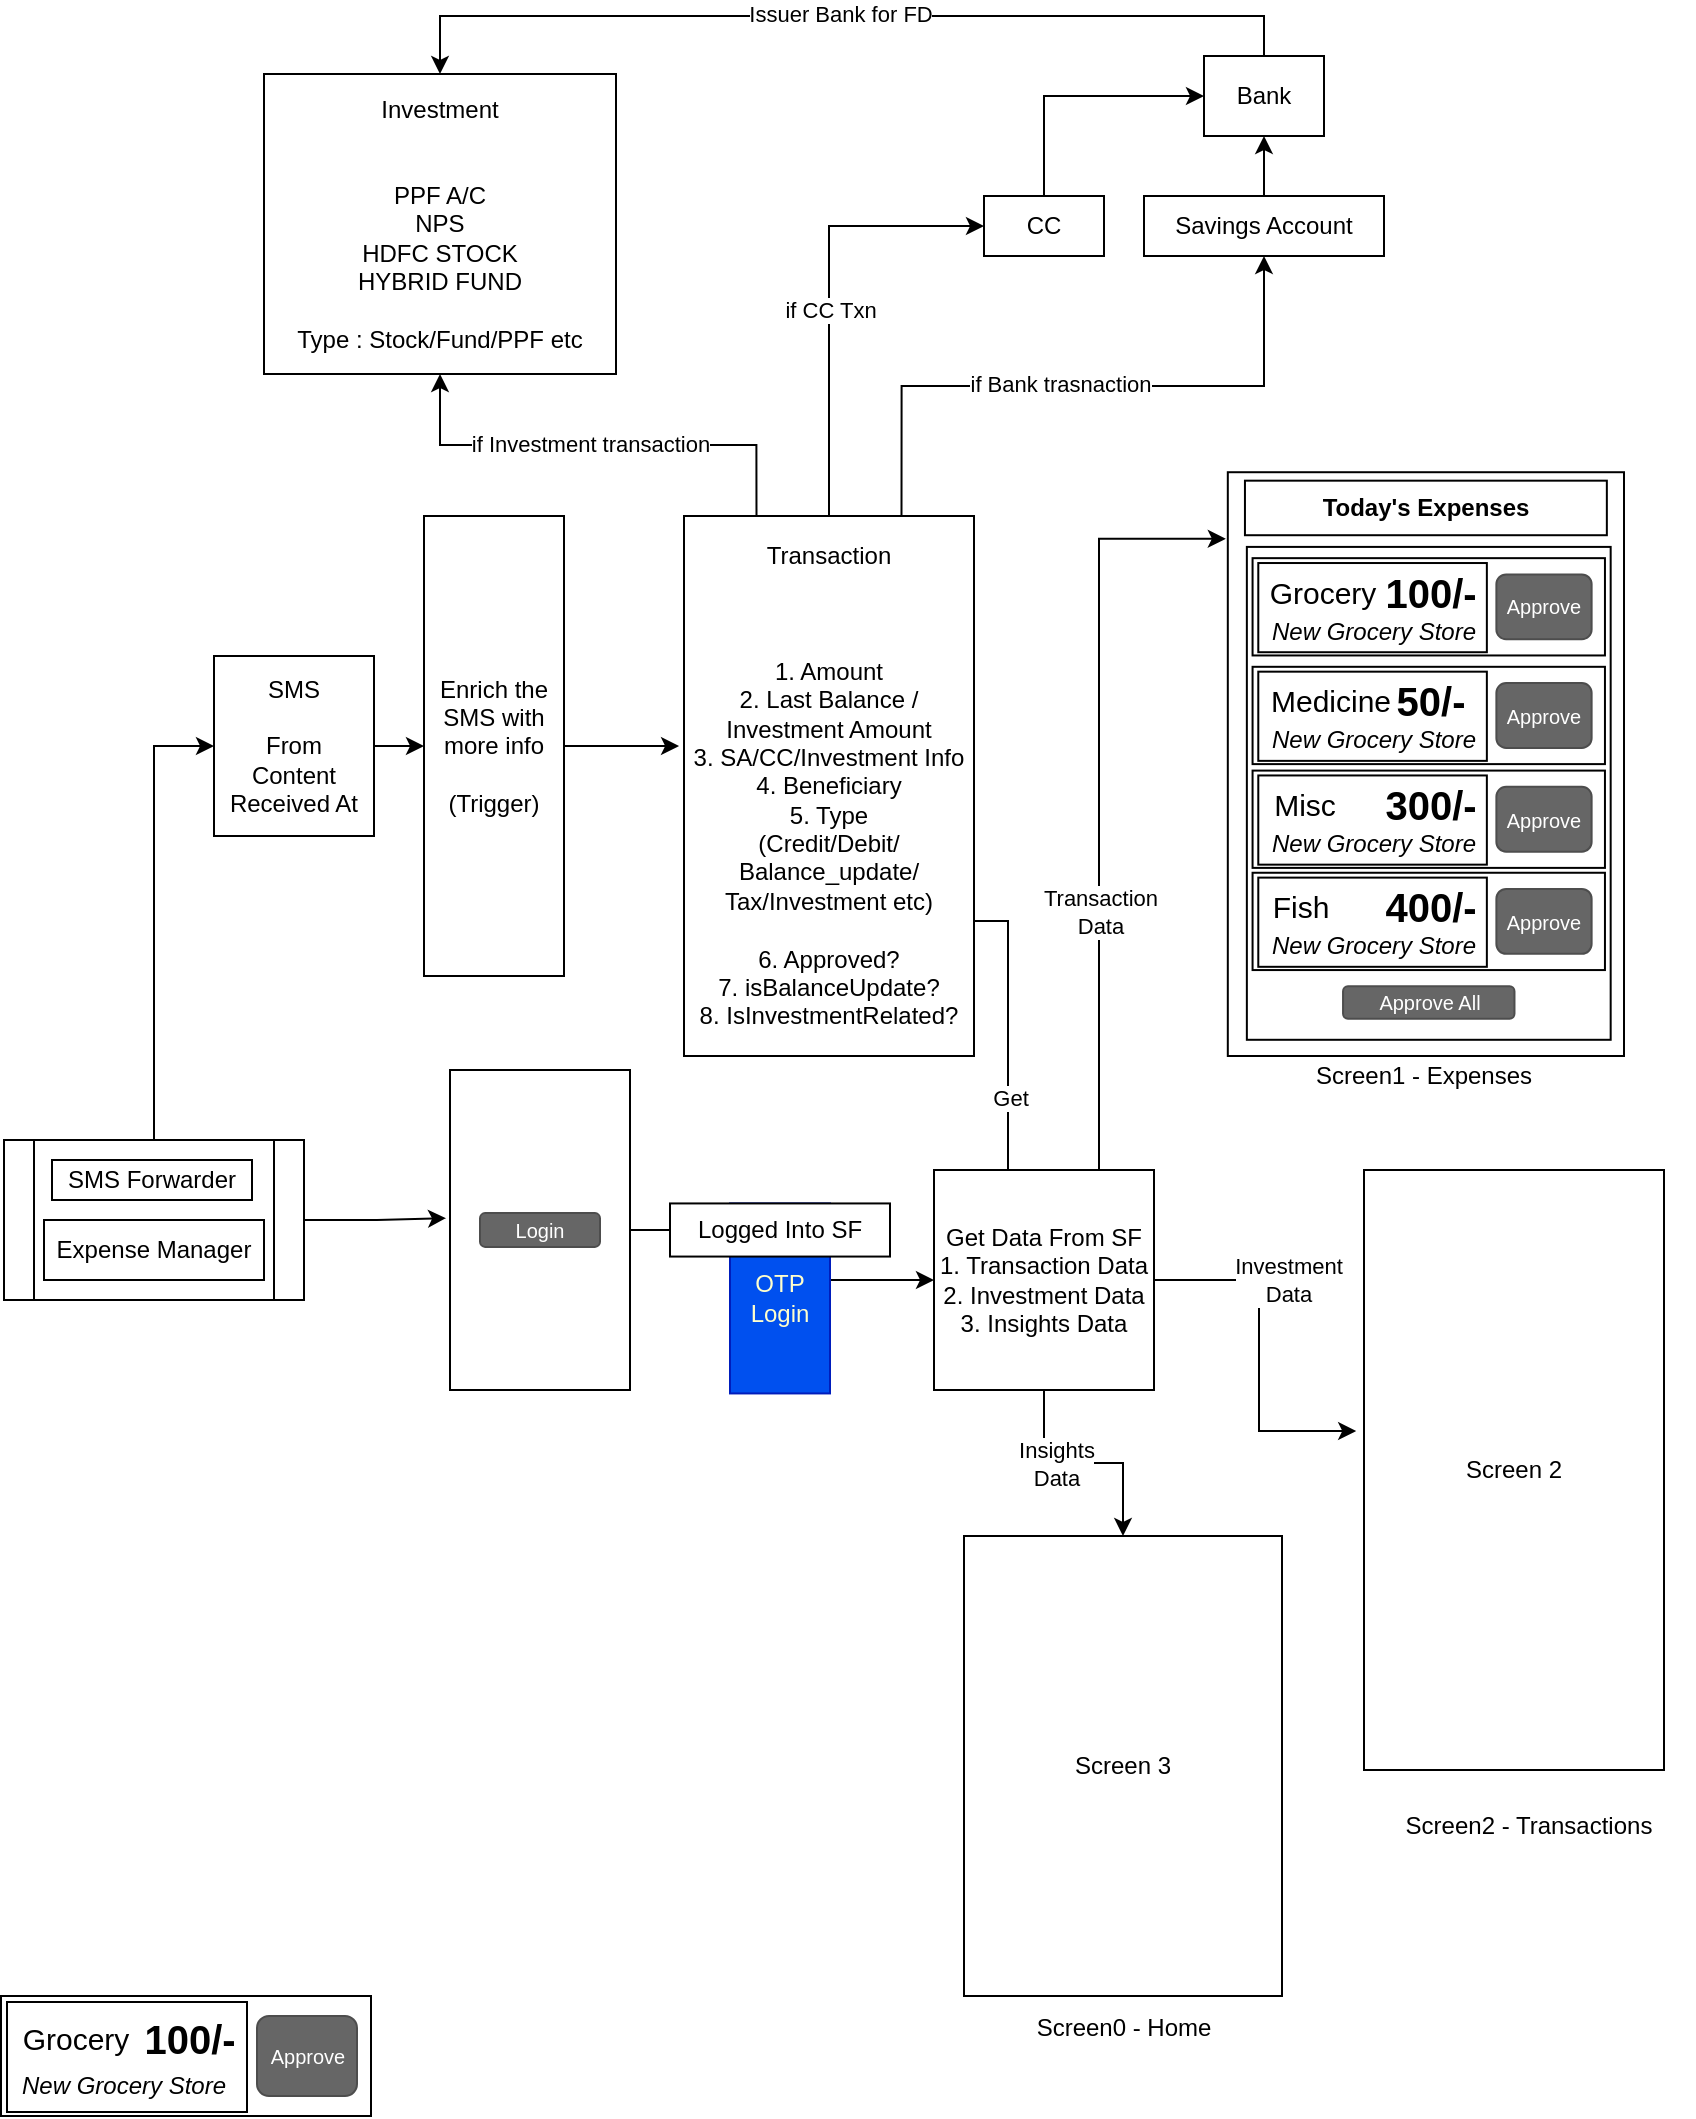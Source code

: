 <mxfile version="22.1.18" type="device">
  <diagram name="Page-1" id="QadR1Ws7vuWXgV3cEc7C">
    <mxGraphModel dx="2074" dy="625" grid="1" gridSize="10" guides="1" tooltips="1" connect="1" arrows="1" fold="1" page="1" pageScale="1" pageWidth="850" pageHeight="1100" math="0" shadow="0">
      <root>
        <mxCell id="0" />
        <mxCell id="1" parent="0" />
        <mxCell id="0C5rQX1WeQnibB30k9b2-41" style="edgeStyle=orthogonalEdgeStyle;rounded=0;orthogonalLoop=1;jettySize=auto;html=1;exitX=0.5;exitY=0;exitDx=0;exitDy=0;entryX=0;entryY=0.5;entryDx=0;entryDy=0;" parent="1" source="0C5rQX1WeQnibB30k9b2-40" target="0C5rQX1WeQnibB30k9b2-3" edge="1">
          <mxGeometry relative="1" as="geometry" />
        </mxCell>
        <mxCell id="0C5rQX1WeQnibB30k9b2-192" style="edgeStyle=orthogonalEdgeStyle;rounded=0;orthogonalLoop=1;jettySize=auto;html=1;exitX=1;exitY=0.75;exitDx=0;exitDy=0;entryX=0.25;entryY=0;entryDx=0;entryDy=0;" parent="1" source="0C5rQX1WeQnibB30k9b2-1" target="0C5rQX1WeQnibB30k9b2-189" edge="1">
          <mxGeometry relative="1" as="geometry">
            <Array as="points">
              <mxPoint x="-311" y="494" />
              <mxPoint x="-311" y="628" />
            </Array>
          </mxGeometry>
        </mxCell>
        <mxCell id="0C5rQX1WeQnibB30k9b2-193" value="Get" style="edgeLabel;html=1;align=center;verticalAlign=middle;resizable=0;points=[];" parent="0C5rQX1WeQnibB30k9b2-192" vertex="1" connectable="0">
          <mxGeometry x="0.228" y="1" relative="1" as="geometry">
            <mxPoint as="offset" />
          </mxGeometry>
        </mxCell>
        <mxCell id="0C5rQX1WeQnibB30k9b2-212" style="edgeStyle=orthogonalEdgeStyle;rounded=0;orthogonalLoop=1;jettySize=auto;html=1;exitX=0.75;exitY=0;exitDx=0;exitDy=0;entryX=0.5;entryY=1;entryDx=0;entryDy=0;" parent="1" source="0C5rQX1WeQnibB30k9b2-1" target="0C5rQX1WeQnibB30k9b2-9" edge="1">
          <mxGeometry relative="1" as="geometry" />
        </mxCell>
        <mxCell id="0C5rQX1WeQnibB30k9b2-213" value="if Bank trasnaction" style="edgeLabel;html=1;align=center;verticalAlign=middle;resizable=0;points=[];" parent="0C5rQX1WeQnibB30k9b2-212" vertex="1" connectable="0">
          <mxGeometry x="-0.076" y="-2" relative="1" as="geometry">
            <mxPoint y="-3" as="offset" />
          </mxGeometry>
        </mxCell>
        <mxCell id="0C5rQX1WeQnibB30k9b2-215" style="edgeStyle=orthogonalEdgeStyle;rounded=0;orthogonalLoop=1;jettySize=auto;html=1;exitX=0.5;exitY=0;exitDx=0;exitDy=0;entryX=0;entryY=0.5;entryDx=0;entryDy=0;" parent="1" source="0C5rQX1WeQnibB30k9b2-1" target="0C5rQX1WeQnibB30k9b2-19" edge="1">
          <mxGeometry relative="1" as="geometry" />
        </mxCell>
        <mxCell id="0C5rQX1WeQnibB30k9b2-216" value="if CC Txn" style="edgeLabel;html=1;align=center;verticalAlign=middle;resizable=0;points=[];" parent="0C5rQX1WeQnibB30k9b2-215" vertex="1" connectable="0">
          <mxGeometry x="-0.062" relative="1" as="geometry">
            <mxPoint y="1" as="offset" />
          </mxGeometry>
        </mxCell>
        <mxCell id="0C5rQX1WeQnibB30k9b2-217" style="edgeStyle=orthogonalEdgeStyle;rounded=0;orthogonalLoop=1;jettySize=auto;html=1;exitX=0.25;exitY=0;exitDx=0;exitDy=0;" parent="1" source="0C5rQX1WeQnibB30k9b2-1" target="0C5rQX1WeQnibB30k9b2-17" edge="1">
          <mxGeometry relative="1" as="geometry" />
        </mxCell>
        <mxCell id="0C5rQX1WeQnibB30k9b2-218" value="if Investment transaction" style="edgeLabel;html=1;align=center;verticalAlign=middle;resizable=0;points=[];" parent="0C5rQX1WeQnibB30k9b2-217" vertex="1" connectable="0">
          <mxGeometry x="0.088" y="2" relative="1" as="geometry">
            <mxPoint x="6" y="-3" as="offset" />
          </mxGeometry>
        </mxCell>
        <mxCell id="0C5rQX1WeQnibB30k9b2-1" value="Transaction&lt;br&gt;&lt;br&gt;&lt;br&gt;&lt;br&gt;1. Amount&lt;br&gt;2. Last Balance / Investment Amount&lt;br&gt;3. SA/CC/Investment Info&lt;br&gt;4. Beneficiary&lt;br&gt;5. Type&lt;br&gt;(Credit/Debit/&lt;br&gt;Balance_update/&lt;br&gt;Tax/Investment&amp;nbsp;etc)&lt;br&gt;&lt;br&gt;6. Approved?&lt;br&gt;7. isBalanceUpdate?&lt;br&gt;8. IsInvestmentRelated?&lt;br&gt;" style="rounded=0;whiteSpace=wrap;html=1;" parent="1" vertex="1">
          <mxGeometry x="-473" y="291" width="145" height="270" as="geometry" />
        </mxCell>
        <mxCell id="0C5rQX1WeQnibB30k9b2-43" style="edgeStyle=orthogonalEdgeStyle;rounded=0;orthogonalLoop=1;jettySize=auto;html=1;exitX=1;exitY=0.5;exitDx=0;exitDy=0;entryX=-0.017;entryY=0.426;entryDx=0;entryDy=0;entryPerimeter=0;" parent="1" source="0C5rQX1WeQnibB30k9b2-2" target="0C5rQX1WeQnibB30k9b2-1" edge="1">
          <mxGeometry relative="1" as="geometry" />
        </mxCell>
        <mxCell id="0C5rQX1WeQnibB30k9b2-2" value="Enrich the SMS with more info&lt;br&gt;&lt;br&gt;(Trigger)" style="rounded=0;whiteSpace=wrap;html=1;" parent="1" vertex="1">
          <mxGeometry x="-603" y="291" width="70" height="230" as="geometry" />
        </mxCell>
        <mxCell id="0C5rQX1WeQnibB30k9b2-102" style="edgeStyle=orthogonalEdgeStyle;rounded=0;orthogonalLoop=1;jettySize=auto;html=1;exitX=1;exitY=0.5;exitDx=0;exitDy=0;" parent="1" source="0C5rQX1WeQnibB30k9b2-3" target="0C5rQX1WeQnibB30k9b2-2" edge="1">
          <mxGeometry relative="1" as="geometry" />
        </mxCell>
        <mxCell id="0C5rQX1WeQnibB30k9b2-3" value="SMS&lt;br&gt;&lt;br&gt;From&lt;br&gt;Content&lt;br&gt;Received At" style="rounded=0;whiteSpace=wrap;html=1;" parent="1" vertex="1">
          <mxGeometry x="-708" y="361" width="80" height="90" as="geometry" />
        </mxCell>
        <mxCell id="0C5rQX1WeQnibB30k9b2-225" style="edgeStyle=orthogonalEdgeStyle;rounded=0;orthogonalLoop=1;jettySize=auto;html=1;exitX=0.5;exitY=0;exitDx=0;exitDy=0;entryX=0.5;entryY=0;entryDx=0;entryDy=0;" parent="1" source="0C5rQX1WeQnibB30k9b2-8" target="0C5rQX1WeQnibB30k9b2-17" edge="1">
          <mxGeometry relative="1" as="geometry" />
        </mxCell>
        <mxCell id="0C5rQX1WeQnibB30k9b2-226" value="Issuer Bank for FD" style="edgeLabel;html=1;align=center;verticalAlign=middle;resizable=0;points=[];" parent="0C5rQX1WeQnibB30k9b2-225" vertex="1" connectable="0">
          <mxGeometry x="0.008" y="1" relative="1" as="geometry">
            <mxPoint y="-2" as="offset" />
          </mxGeometry>
        </mxCell>
        <mxCell id="0C5rQX1WeQnibB30k9b2-8" value="Bank" style="rounded=0;whiteSpace=wrap;html=1;" parent="1" vertex="1">
          <mxGeometry x="-213" y="61" width="60" height="40" as="geometry" />
        </mxCell>
        <mxCell id="0C5rQX1WeQnibB30k9b2-14" style="edgeStyle=orthogonalEdgeStyle;rounded=0;orthogonalLoop=1;jettySize=auto;html=1;exitX=0.5;exitY=0;exitDx=0;exitDy=0;entryX=0.5;entryY=1;entryDx=0;entryDy=0;" parent="1" source="0C5rQX1WeQnibB30k9b2-9" target="0C5rQX1WeQnibB30k9b2-8" edge="1">
          <mxGeometry relative="1" as="geometry" />
        </mxCell>
        <mxCell id="0C5rQX1WeQnibB30k9b2-9" value="Savings Account" style="rounded=0;whiteSpace=wrap;html=1;" parent="1" vertex="1">
          <mxGeometry x="-243" y="131" width="120" height="30" as="geometry" />
        </mxCell>
        <mxCell id="0C5rQX1WeQnibB30k9b2-17" value="Investment&lt;br&gt;&lt;br&gt;&lt;br&gt;PPF A/C&lt;br&gt;NPS&lt;br&gt;HDFC STOCK&lt;br&gt;HYBRID FUND&lt;br&gt;&lt;br&gt;Type : Stock/Fund/PPF etc" style="rounded=0;whiteSpace=wrap;html=1;" parent="1" vertex="1">
          <mxGeometry x="-683" y="70" width="176" height="150" as="geometry" />
        </mxCell>
        <mxCell id="0C5rQX1WeQnibB30k9b2-210" style="edgeStyle=orthogonalEdgeStyle;rounded=0;orthogonalLoop=1;jettySize=auto;html=1;exitX=0.5;exitY=0;exitDx=0;exitDy=0;entryX=0;entryY=0.5;entryDx=0;entryDy=0;" parent="1" source="0C5rQX1WeQnibB30k9b2-19" target="0C5rQX1WeQnibB30k9b2-8" edge="1">
          <mxGeometry relative="1" as="geometry" />
        </mxCell>
        <mxCell id="0C5rQX1WeQnibB30k9b2-19" value="CC" style="rounded=0;whiteSpace=wrap;html=1;" parent="1" vertex="1">
          <mxGeometry x="-323" y="131" width="60" height="30" as="geometry" />
        </mxCell>
        <mxCell id="0C5rQX1WeQnibB30k9b2-46" style="edgeStyle=orthogonalEdgeStyle;rounded=0;orthogonalLoop=1;jettySize=auto;html=1;exitX=1;exitY=0.5;exitDx=0;exitDy=0;entryX=-0.022;entryY=0.463;entryDx=0;entryDy=0;entryPerimeter=0;" parent="1" source="0C5rQX1WeQnibB30k9b2-40" target="0C5rQX1WeQnibB30k9b2-44" edge="1">
          <mxGeometry relative="1" as="geometry" />
        </mxCell>
        <mxCell id="0C5rQX1WeQnibB30k9b2-47" style="edgeStyle=orthogonalEdgeStyle;rounded=0;orthogonalLoop=1;jettySize=auto;html=1;exitX=1;exitY=0.5;exitDx=0;exitDy=0;entryX=0;entryY=0.5;entryDx=0;entryDy=0;" parent="1" source="0C5rQX1WeQnibB30k9b2-44" target="0C5rQX1WeQnibB30k9b2-189" edge="1">
          <mxGeometry relative="1" as="geometry">
            <mxPoint x="-339.96" y="707.9" as="targetPoint" />
          </mxGeometry>
        </mxCell>
        <mxCell id="0C5rQX1WeQnibB30k9b2-103" value="" style="group" parent="1" vertex="1" connectable="0">
          <mxGeometry x="-813" y="603" width="150" height="80" as="geometry" />
        </mxCell>
        <mxCell id="0C5rQX1WeQnibB30k9b2-40" value="" style="shape=process;whiteSpace=wrap;html=1;backgroundOutline=1;" parent="0C5rQX1WeQnibB30k9b2-103" vertex="1">
          <mxGeometry width="150" height="80" as="geometry" />
        </mxCell>
        <mxCell id="0C5rQX1WeQnibB30k9b2-7" value="Expense Manager" style="rounded=0;whiteSpace=wrap;html=1;" parent="0C5rQX1WeQnibB30k9b2-103" vertex="1">
          <mxGeometry x="20" y="40" width="110" height="30" as="geometry" />
        </mxCell>
        <mxCell id="0C5rQX1WeQnibB30k9b2-39" value="SMS Forwarder" style="rounded=0;whiteSpace=wrap;html=1;" parent="0C5rQX1WeQnibB30k9b2-103" vertex="1">
          <mxGeometry x="24" y="10" width="100" height="20" as="geometry" />
        </mxCell>
        <mxCell id="0C5rQX1WeQnibB30k9b2-105" value="OTP&lt;br&gt;Login" style="rounded=0;whiteSpace=wrap;html=1;fillColor=#0050ef;strokeColor=#001DBC;fontColor=#FFFFCC;" parent="1" vertex="1">
          <mxGeometry x="-450" y="634.72" width="50" height="95" as="geometry" />
        </mxCell>
        <mxCell id="0C5rQX1WeQnibB30k9b2-106" value="Logged Into SF" style="rounded=0;whiteSpace=wrap;html=1;" parent="1" vertex="1">
          <mxGeometry x="-480" y="634.72" width="110" height="26.56" as="geometry" />
        </mxCell>
        <mxCell id="0C5rQX1WeQnibB30k9b2-107" value="" style="group" parent="1" vertex="1" connectable="0">
          <mxGeometry x="-590" y="568" width="90" height="160" as="geometry" />
        </mxCell>
        <mxCell id="0C5rQX1WeQnibB30k9b2-44" value="Login" style="rounded=0;whiteSpace=wrap;html=1;" parent="0C5rQX1WeQnibB30k9b2-107" vertex="1">
          <mxGeometry width="90" height="160" as="geometry" />
        </mxCell>
        <mxCell id="0C5rQX1WeQnibB30k9b2-104" value="Login" style="rounded=1;html=1;shadow=0;dashed=0;whiteSpace=wrap;fontSize=10;fillColor=#666666;align=center;strokeColor=#4D4D4D;fontColor=#ffffff;" parent="0C5rQX1WeQnibB30k9b2-107" vertex="1">
          <mxGeometry x="15" y="71.56" width="60" height="16.88" as="geometry" />
        </mxCell>
        <mxCell id="0C5rQX1WeQnibB30k9b2-138" value="" style="group" parent="1" vertex="1" connectable="0">
          <mxGeometry x="-814.5" y="1031" width="185" height="60" as="geometry" />
        </mxCell>
        <mxCell id="0C5rQX1WeQnibB30k9b2-132" value="" style="rounded=0;whiteSpace=wrap;html=1;" parent="0C5rQX1WeQnibB30k9b2-138" vertex="1">
          <mxGeometry width="185" height="60" as="geometry" />
        </mxCell>
        <mxCell id="0C5rQX1WeQnibB30k9b2-133" value="" style="rounded=0;whiteSpace=wrap;html=1;" parent="0C5rQX1WeQnibB30k9b2-138" vertex="1">
          <mxGeometry x="3" y="3" width="120" height="55" as="geometry" />
        </mxCell>
        <mxCell id="0C5rQX1WeQnibB30k9b2-134" value="Approve" style="rounded=1;html=1;shadow=0;dashed=0;whiteSpace=wrap;fontSize=10;fillColor=#666666;align=center;strokeColor=#4D4D4D;fontColor=#ffffff;" parent="0C5rQX1WeQnibB30k9b2-138" vertex="1">
          <mxGeometry x="128" y="10" width="50" height="40" as="geometry" />
        </mxCell>
        <mxCell id="0C5rQX1WeQnibB30k9b2-135" value="Grocery" style="text;html=1;strokeColor=none;fillColor=none;align=center;verticalAlign=middle;whiteSpace=wrap;rounded=0;fontSize=15;" parent="0C5rQX1WeQnibB30k9b2-138" vertex="1">
          <mxGeometry x="7" y="6" width="60" height="30" as="geometry" />
        </mxCell>
        <mxCell id="0C5rQX1WeQnibB30k9b2-136" value="&lt;b&gt;100/-&lt;/b&gt;" style="text;html=1;strokeColor=none;fillColor=none;align=center;verticalAlign=middle;whiteSpace=wrap;rounded=0;fontSize=20;" parent="0C5rQX1WeQnibB30k9b2-138" vertex="1">
          <mxGeometry x="64" y="6" width="60" height="30" as="geometry" />
        </mxCell>
        <mxCell id="0C5rQX1WeQnibB30k9b2-137" value="New Grocery Store" style="text;html=1;strokeColor=none;fillColor=none;align=left;verticalAlign=middle;whiteSpace=wrap;rounded=0;fontStyle=2" parent="0C5rQX1WeQnibB30k9b2-138" vertex="1">
          <mxGeometry x="8" y="35" width="110" height="20" as="geometry" />
        </mxCell>
        <mxCell id="0C5rQX1WeQnibB30k9b2-205" style="edgeStyle=orthogonalEdgeStyle;rounded=0;orthogonalLoop=1;jettySize=auto;html=1;exitX=0.5;exitY=1;exitDx=0;exitDy=0;entryX=0.5;entryY=0;entryDx=0;entryDy=0;" parent="1" source="0C5rQX1WeQnibB30k9b2-189" target="0C5rQX1WeQnibB30k9b2-204" edge="1">
          <mxGeometry relative="1" as="geometry" />
        </mxCell>
        <mxCell id="0C5rQX1WeQnibB30k9b2-206" value="Insights&lt;br&gt;Data" style="edgeLabel;html=1;align=center;verticalAlign=middle;resizable=0;points=[];" parent="0C5rQX1WeQnibB30k9b2-205" vertex="1" connectable="0">
          <mxGeometry x="-0.242" y="1" relative="1" as="geometry">
            <mxPoint y="1" as="offset" />
          </mxGeometry>
        </mxCell>
        <mxCell id="0C5rQX1WeQnibB30k9b2-207" style="edgeStyle=orthogonalEdgeStyle;rounded=0;orthogonalLoop=1;jettySize=auto;html=1;exitX=1;exitY=0.5;exitDx=0;exitDy=0;entryX=-0.026;entryY=0.435;entryDx=0;entryDy=0;entryPerimeter=0;" parent="1" source="0C5rQX1WeQnibB30k9b2-189" target="0C5rQX1WeQnibB30k9b2-203" edge="1">
          <mxGeometry relative="1" as="geometry" />
        </mxCell>
        <mxCell id="0C5rQX1WeQnibB30k9b2-208" value="Investment&lt;br&gt;Data" style="edgeLabel;html=1;align=center;verticalAlign=middle;resizable=0;points=[];" parent="0C5rQX1WeQnibB30k9b2-207" vertex="1" connectable="0">
          <mxGeometry x="-0.47" y="2" relative="1" as="geometry">
            <mxPoint x="20" y="2" as="offset" />
          </mxGeometry>
        </mxCell>
        <mxCell id="0C5rQX1WeQnibB30k9b2-189" value="Get Data From SF&lt;br&gt;1. Transaction Data&lt;br&gt;2. Investment Data&lt;br&gt;3. Insights Data" style="rounded=0;align=center;html=1;whiteSpace=wrap;" parent="1" vertex="1">
          <mxGeometry x="-348" y="618" width="110" height="110" as="geometry" />
        </mxCell>
        <mxCell id="0C5rQX1WeQnibB30k9b2-198" style="edgeStyle=orthogonalEdgeStyle;rounded=0;orthogonalLoop=1;jettySize=auto;html=1;exitX=0.75;exitY=0;exitDx=0;exitDy=0;entryX=-0.005;entryY=0.114;entryDx=0;entryDy=0;entryPerimeter=0;" parent="1" source="0C5rQX1WeQnibB30k9b2-189" target="0C5rQX1WeQnibB30k9b2-108" edge="1">
          <mxGeometry relative="1" as="geometry" />
        </mxCell>
        <mxCell id="0C5rQX1WeQnibB30k9b2-201" value="Transaction&lt;br&gt;Data" style="edgeLabel;html=1;align=center;verticalAlign=middle;resizable=0;points=[];" parent="0C5rQX1WeQnibB30k9b2-198" vertex="1" connectable="0">
          <mxGeometry x="-0.317" relative="1" as="geometry">
            <mxPoint as="offset" />
          </mxGeometry>
        </mxCell>
        <mxCell id="0C5rQX1WeQnibB30k9b2-203" value="Screen 2" style="rounded=0;whiteSpace=wrap;html=1;" parent="1" vertex="1">
          <mxGeometry x="-133" y="618" width="150" height="300" as="geometry" />
        </mxCell>
        <mxCell id="0C5rQX1WeQnibB30k9b2-204" value="Screen 3" style="rounded=0;whiteSpace=wrap;html=1;" parent="1" vertex="1">
          <mxGeometry x="-333" y="801" width="159" height="230" as="geometry" />
        </mxCell>
        <mxCell id="0C5rQX1WeQnibB30k9b2-221" value="" style="group" parent="1" vertex="1" connectable="0">
          <mxGeometry x="-203" y="261" width="200" height="319" as="geometry" />
        </mxCell>
        <mxCell id="0C5rQX1WeQnibB30k9b2-111" value="" style="group" parent="0C5rQX1WeQnibB30k9b2-221" vertex="1" connectable="0">
          <mxGeometry width="200" height="300" as="geometry" />
        </mxCell>
        <mxCell id="0C5rQX1WeQnibB30k9b2-108" value="" style="rounded=0;whiteSpace=wrap;html=1;" parent="0C5rQX1WeQnibB30k9b2-111" vertex="1">
          <mxGeometry x="1.905" y="8.108" width="198.095" height="291.892" as="geometry" />
        </mxCell>
        <mxCell id="0C5rQX1WeQnibB30k9b2-109" value="" style="rounded=0;whiteSpace=wrap;html=1;" parent="0C5rQX1WeQnibB30k9b2-111" vertex="1">
          <mxGeometry x="10.476" y="12.334" width="180.952" height="27.273" as="geometry" />
        </mxCell>
        <mxCell id="0C5rQX1WeQnibB30k9b2-110" value="" style="rounded=0;whiteSpace=wrap;html=1;" parent="0C5rQX1WeQnibB30k9b2-111" vertex="1">
          <mxGeometry x="11.429" y="45.454" width="181.905" height="246.438" as="geometry" />
        </mxCell>
        <mxCell id="0C5rQX1WeQnibB30k9b2-139" value="" style="group" parent="0C5rQX1WeQnibB30k9b2-111" vertex="1" connectable="0">
          <mxGeometry x="14.286" y="51.081" width="176.19" height="48.649" as="geometry" />
        </mxCell>
        <mxCell id="0C5rQX1WeQnibB30k9b2-116" value="" style="rounded=0;whiteSpace=wrap;html=1;" parent="0C5rQX1WeQnibB30k9b2-139" vertex="1">
          <mxGeometry width="176.19" height="48.649" as="geometry" />
        </mxCell>
        <mxCell id="0C5rQX1WeQnibB30k9b2-117" value="" style="rounded=0;whiteSpace=wrap;html=1;" parent="0C5rQX1WeQnibB30k9b2-139" vertex="1">
          <mxGeometry x="2.857" y="2.432" width="114.286" height="44.595" as="geometry" />
        </mxCell>
        <mxCell id="0C5rQX1WeQnibB30k9b2-118" value="Approve" style="rounded=1;html=1;shadow=0;dashed=0;whiteSpace=wrap;fontSize=10;fillColor=#666666;align=center;strokeColor=#4D4D4D;fontColor=#ffffff;" parent="0C5rQX1WeQnibB30k9b2-139" vertex="1">
          <mxGeometry x="121.905" y="8.108" width="47.619" height="32.432" as="geometry" />
        </mxCell>
        <mxCell id="0C5rQX1WeQnibB30k9b2-119" value="Grocery" style="text;html=1;strokeColor=none;fillColor=none;align=center;verticalAlign=middle;whiteSpace=wrap;rounded=0;fontSize=15;" parent="0C5rQX1WeQnibB30k9b2-139" vertex="1">
          <mxGeometry x="6.667" y="4.865" width="57.143" height="24.324" as="geometry" />
        </mxCell>
        <mxCell id="0C5rQX1WeQnibB30k9b2-120" value="&lt;b&gt;100/-&lt;/b&gt;" style="text;html=1;strokeColor=none;fillColor=none;align=center;verticalAlign=middle;whiteSpace=wrap;rounded=0;fontSize=20;" parent="0C5rQX1WeQnibB30k9b2-139" vertex="1">
          <mxGeometry x="60.952" y="4.865" width="57.143" height="24.324" as="geometry" />
        </mxCell>
        <mxCell id="0C5rQX1WeQnibB30k9b2-130" value="New Grocery Store" style="text;html=1;strokeColor=none;fillColor=none;align=left;verticalAlign=middle;whiteSpace=wrap;rounded=0;fontStyle=2" parent="0C5rQX1WeQnibB30k9b2-139" vertex="1">
          <mxGeometry x="7.619" y="28.378" width="104.762" height="16.216" as="geometry" />
        </mxCell>
        <mxCell id="0C5rQX1WeQnibB30k9b2-140" value="" style="group" parent="0C5rQX1WeQnibB30k9b2-111" vertex="1" connectable="0">
          <mxGeometry x="14.286" y="105.405" width="176.19" height="48.649" as="geometry" />
        </mxCell>
        <mxCell id="0C5rQX1WeQnibB30k9b2-141" value="" style="rounded=0;whiteSpace=wrap;html=1;" parent="0C5rQX1WeQnibB30k9b2-140" vertex="1">
          <mxGeometry width="176.19" height="48.649" as="geometry" />
        </mxCell>
        <mxCell id="0C5rQX1WeQnibB30k9b2-142" value="" style="rounded=0;whiteSpace=wrap;html=1;" parent="0C5rQX1WeQnibB30k9b2-140" vertex="1">
          <mxGeometry x="2.857" y="2.432" width="114.286" height="44.595" as="geometry" />
        </mxCell>
        <mxCell id="0C5rQX1WeQnibB30k9b2-143" value="Approve" style="rounded=1;html=1;shadow=0;dashed=0;whiteSpace=wrap;fontSize=10;fillColor=#666666;align=center;strokeColor=#4D4D4D;fontColor=#ffffff;" parent="0C5rQX1WeQnibB30k9b2-140" vertex="1">
          <mxGeometry x="121.905" y="8.108" width="47.619" height="32.432" as="geometry" />
        </mxCell>
        <mxCell id="0C5rQX1WeQnibB30k9b2-144" value="Medicine" style="text;html=1;strokeColor=none;fillColor=none;align=center;verticalAlign=middle;whiteSpace=wrap;rounded=0;fontSize=15;" parent="0C5rQX1WeQnibB30k9b2-140" vertex="1">
          <mxGeometry x="10.476" y="4.865" width="57.143" height="24.324" as="geometry" />
        </mxCell>
        <mxCell id="0C5rQX1WeQnibB30k9b2-145" value="&lt;b&gt;50/-&lt;/b&gt;" style="text;html=1;strokeColor=none;fillColor=none;align=center;verticalAlign=middle;whiteSpace=wrap;rounded=0;fontSize=20;" parent="0C5rQX1WeQnibB30k9b2-140" vertex="1">
          <mxGeometry x="60.952" y="4.865" width="57.143" height="24.324" as="geometry" />
        </mxCell>
        <mxCell id="0C5rQX1WeQnibB30k9b2-146" value="New Grocery Store" style="text;html=1;strokeColor=none;fillColor=none;align=left;verticalAlign=middle;whiteSpace=wrap;rounded=0;fontStyle=2" parent="0C5rQX1WeQnibB30k9b2-140" vertex="1">
          <mxGeometry x="7.619" y="28.378" width="104.762" height="16.216" as="geometry" />
        </mxCell>
        <mxCell id="0C5rQX1WeQnibB30k9b2-147" value="" style="group" parent="0C5rQX1WeQnibB30k9b2-111" vertex="1" connectable="0">
          <mxGeometry x="14.286" y="157.297" width="176.19" height="48.649" as="geometry" />
        </mxCell>
        <mxCell id="0C5rQX1WeQnibB30k9b2-148" value="" style="rounded=0;whiteSpace=wrap;html=1;" parent="0C5rQX1WeQnibB30k9b2-147" vertex="1">
          <mxGeometry width="176.19" height="48.649" as="geometry" />
        </mxCell>
        <mxCell id="0C5rQX1WeQnibB30k9b2-149" value="" style="rounded=0;whiteSpace=wrap;html=1;" parent="0C5rQX1WeQnibB30k9b2-147" vertex="1">
          <mxGeometry x="2.857" y="2.432" width="114.286" height="44.595" as="geometry" />
        </mxCell>
        <mxCell id="0C5rQX1WeQnibB30k9b2-150" value="Approve" style="rounded=1;html=1;shadow=0;dashed=0;whiteSpace=wrap;fontSize=10;fillColor=#666666;align=center;strokeColor=#4D4D4D;fontColor=#ffffff;" parent="0C5rQX1WeQnibB30k9b2-147" vertex="1">
          <mxGeometry x="121.905" y="8.108" width="47.619" height="32.432" as="geometry" />
        </mxCell>
        <mxCell id="0C5rQX1WeQnibB30k9b2-151" value="Misc" style="text;html=1;strokeColor=none;fillColor=none;align=center;verticalAlign=middle;whiteSpace=wrap;rounded=0;fontSize=15;" parent="0C5rQX1WeQnibB30k9b2-147" vertex="1">
          <mxGeometry x="-1.905" y="4.865" width="57.143" height="24.324" as="geometry" />
        </mxCell>
        <mxCell id="0C5rQX1WeQnibB30k9b2-152" value="&lt;b&gt;300/-&lt;/b&gt;" style="text;html=1;strokeColor=none;fillColor=none;align=center;verticalAlign=middle;whiteSpace=wrap;rounded=0;fontSize=20;" parent="0C5rQX1WeQnibB30k9b2-147" vertex="1">
          <mxGeometry x="60.952" y="4.865" width="57.143" height="24.324" as="geometry" />
        </mxCell>
        <mxCell id="0C5rQX1WeQnibB30k9b2-153" value="New Grocery Store" style="text;html=1;strokeColor=none;fillColor=none;align=left;verticalAlign=middle;whiteSpace=wrap;rounded=0;fontStyle=2" parent="0C5rQX1WeQnibB30k9b2-147" vertex="1">
          <mxGeometry x="7.619" y="28.378" width="104.762" height="16.216" as="geometry" />
        </mxCell>
        <mxCell id="0C5rQX1WeQnibB30k9b2-156" value="" style="group" parent="0C5rQX1WeQnibB30k9b2-111" vertex="1" connectable="0">
          <mxGeometry x="14.286" y="208.378" width="176.19" height="81.081" as="geometry" />
        </mxCell>
        <mxCell id="0C5rQX1WeQnibB30k9b2-157" value="" style="rounded=0;whiteSpace=wrap;html=1;" parent="0C5rQX1WeQnibB30k9b2-156" vertex="1">
          <mxGeometry width="176.19" height="48.649" as="geometry" />
        </mxCell>
        <mxCell id="0C5rQX1WeQnibB30k9b2-158" value="" style="rounded=0;whiteSpace=wrap;html=1;" parent="0C5rQX1WeQnibB30k9b2-156" vertex="1">
          <mxGeometry x="2.857" y="2.432" width="114.286" height="44.595" as="geometry" />
        </mxCell>
        <mxCell id="0C5rQX1WeQnibB30k9b2-159" value="Approve" style="rounded=1;html=1;shadow=0;dashed=0;whiteSpace=wrap;fontSize=10;fillColor=#666666;align=center;strokeColor=#4D4D4D;fontColor=#ffffff;" parent="0C5rQX1WeQnibB30k9b2-156" vertex="1">
          <mxGeometry x="121.905" y="8.108" width="47.619" height="32.432" as="geometry" />
        </mxCell>
        <mxCell id="0C5rQX1WeQnibB30k9b2-160" value="Fish" style="text;html=1;strokeColor=none;fillColor=none;align=center;verticalAlign=middle;whiteSpace=wrap;rounded=0;fontSize=15;" parent="0C5rQX1WeQnibB30k9b2-156" vertex="1">
          <mxGeometry x="-4.762" y="4.865" width="57.143" height="24.324" as="geometry" />
        </mxCell>
        <mxCell id="0C5rQX1WeQnibB30k9b2-161" value="&lt;b&gt;400/-&lt;/b&gt;" style="text;html=1;strokeColor=none;fillColor=none;align=center;verticalAlign=middle;whiteSpace=wrap;rounded=0;fontSize=20;" parent="0C5rQX1WeQnibB30k9b2-156" vertex="1">
          <mxGeometry x="60.952" y="4.865" width="57.143" height="24.324" as="geometry" />
        </mxCell>
        <mxCell id="0C5rQX1WeQnibB30k9b2-162" value="New Grocery Store" style="text;html=1;strokeColor=none;fillColor=none;align=left;verticalAlign=middle;whiteSpace=wrap;rounded=0;fontStyle=2" parent="0C5rQX1WeQnibB30k9b2-156" vertex="1">
          <mxGeometry x="7.619" y="28.378" width="104.762" height="16.216" as="geometry" />
        </mxCell>
        <mxCell id="0C5rQX1WeQnibB30k9b2-179" value="" style="rounded=0;whiteSpace=wrap;html=1;strokeColor=none;" parent="0C5rQX1WeQnibB30k9b2-156" vertex="1">
          <mxGeometry x="2.857" y="56.757" width="171.429" height="24.324" as="geometry" />
        </mxCell>
        <mxCell id="0C5rQX1WeQnibB30k9b2-170" value="Approve All" style="rounded=1;html=1;shadow=0;dashed=0;whiteSpace=wrap;fontSize=10;fillColor=#666666;align=center;strokeColor=#4D4D4D;fontColor=#ffffff;" parent="0C5rQX1WeQnibB30k9b2-156" vertex="1">
          <mxGeometry x="45.238" y="56.757" width="85.714" height="16.216" as="geometry" />
        </mxCell>
        <mxCell id="0C5rQX1WeQnibB30k9b2-178" value="Today&#39;s Expenses" style="text;html=1;strokeColor=none;fillColor=none;align=center;verticalAlign=middle;whiteSpace=wrap;rounded=0;fontStyle=1" parent="0C5rQX1WeQnibB30k9b2-111" vertex="1">
          <mxGeometry x="27.19" y="13.808" width="147.619" height="24.324" as="geometry" />
        </mxCell>
        <mxCell id="0C5rQX1WeQnibB30k9b2-202" value="Screen1 - Expenses" style="text;html=1;strokeColor=none;fillColor=none;align=center;verticalAlign=middle;whiteSpace=wrap;rounded=0;" parent="0C5rQX1WeQnibB30k9b2-221" vertex="1">
          <mxGeometry x="40" y="300" width="120" height="19" as="geometry" />
        </mxCell>
        <mxCell id="e5ja54qGNkcqEObmwqbQ-1" value="Screen2 - Transactions" style="text;html=1;strokeColor=none;fillColor=none;align=center;verticalAlign=middle;whiteSpace=wrap;rounded=0;" vertex="1" parent="1">
          <mxGeometry x="-133" y="930" width="165" height="32" as="geometry" />
        </mxCell>
        <mxCell id="e5ja54qGNkcqEObmwqbQ-2" value="Screen0 - Home" style="text;html=1;strokeColor=none;fillColor=none;align=center;verticalAlign=middle;whiteSpace=wrap;rounded=0;" vertex="1" parent="1">
          <mxGeometry x="-313.5" y="1031" width="120" height="32" as="geometry" />
        </mxCell>
      </root>
    </mxGraphModel>
  </diagram>
</mxfile>
